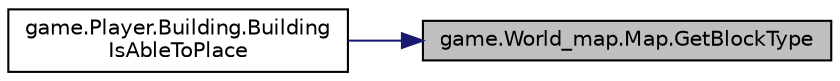 digraph "game.World_map.Map.GetBlockType"
{
 // LATEX_PDF_SIZE
  edge [fontname="Helvetica",fontsize="10",labelfontname="Helvetica",labelfontsize="10"];
  node [fontname="Helvetica",fontsize="10",shape=record];
  rankdir="RL";
  Node1 [label="game.World_map.Map.GetBlockType",height=0.2,width=0.4,color="black", fillcolor="grey75", style="filled", fontcolor="black",tooltip="Метод для возращения типа блока. Ищет тип блока от координат курсора."];
  Node1 -> Node2 [dir="back",color="midnightblue",fontsize="10",style="solid",fontname="Helvetica"];
  Node2 [label="game.Player.Building.Building\lIsAbleToPlace",height=0.2,width=0.4,color="black", fillcolor="white", style="filled",URL="$classgame_1_1_player_1_1_building.html#abe6f874c0d6db9c96d10ffa751970e83",tooltip="Проверяет, соблюдены ли условия для размещения обьекта класса Building на игровой карте param mouseCo..."];
}
